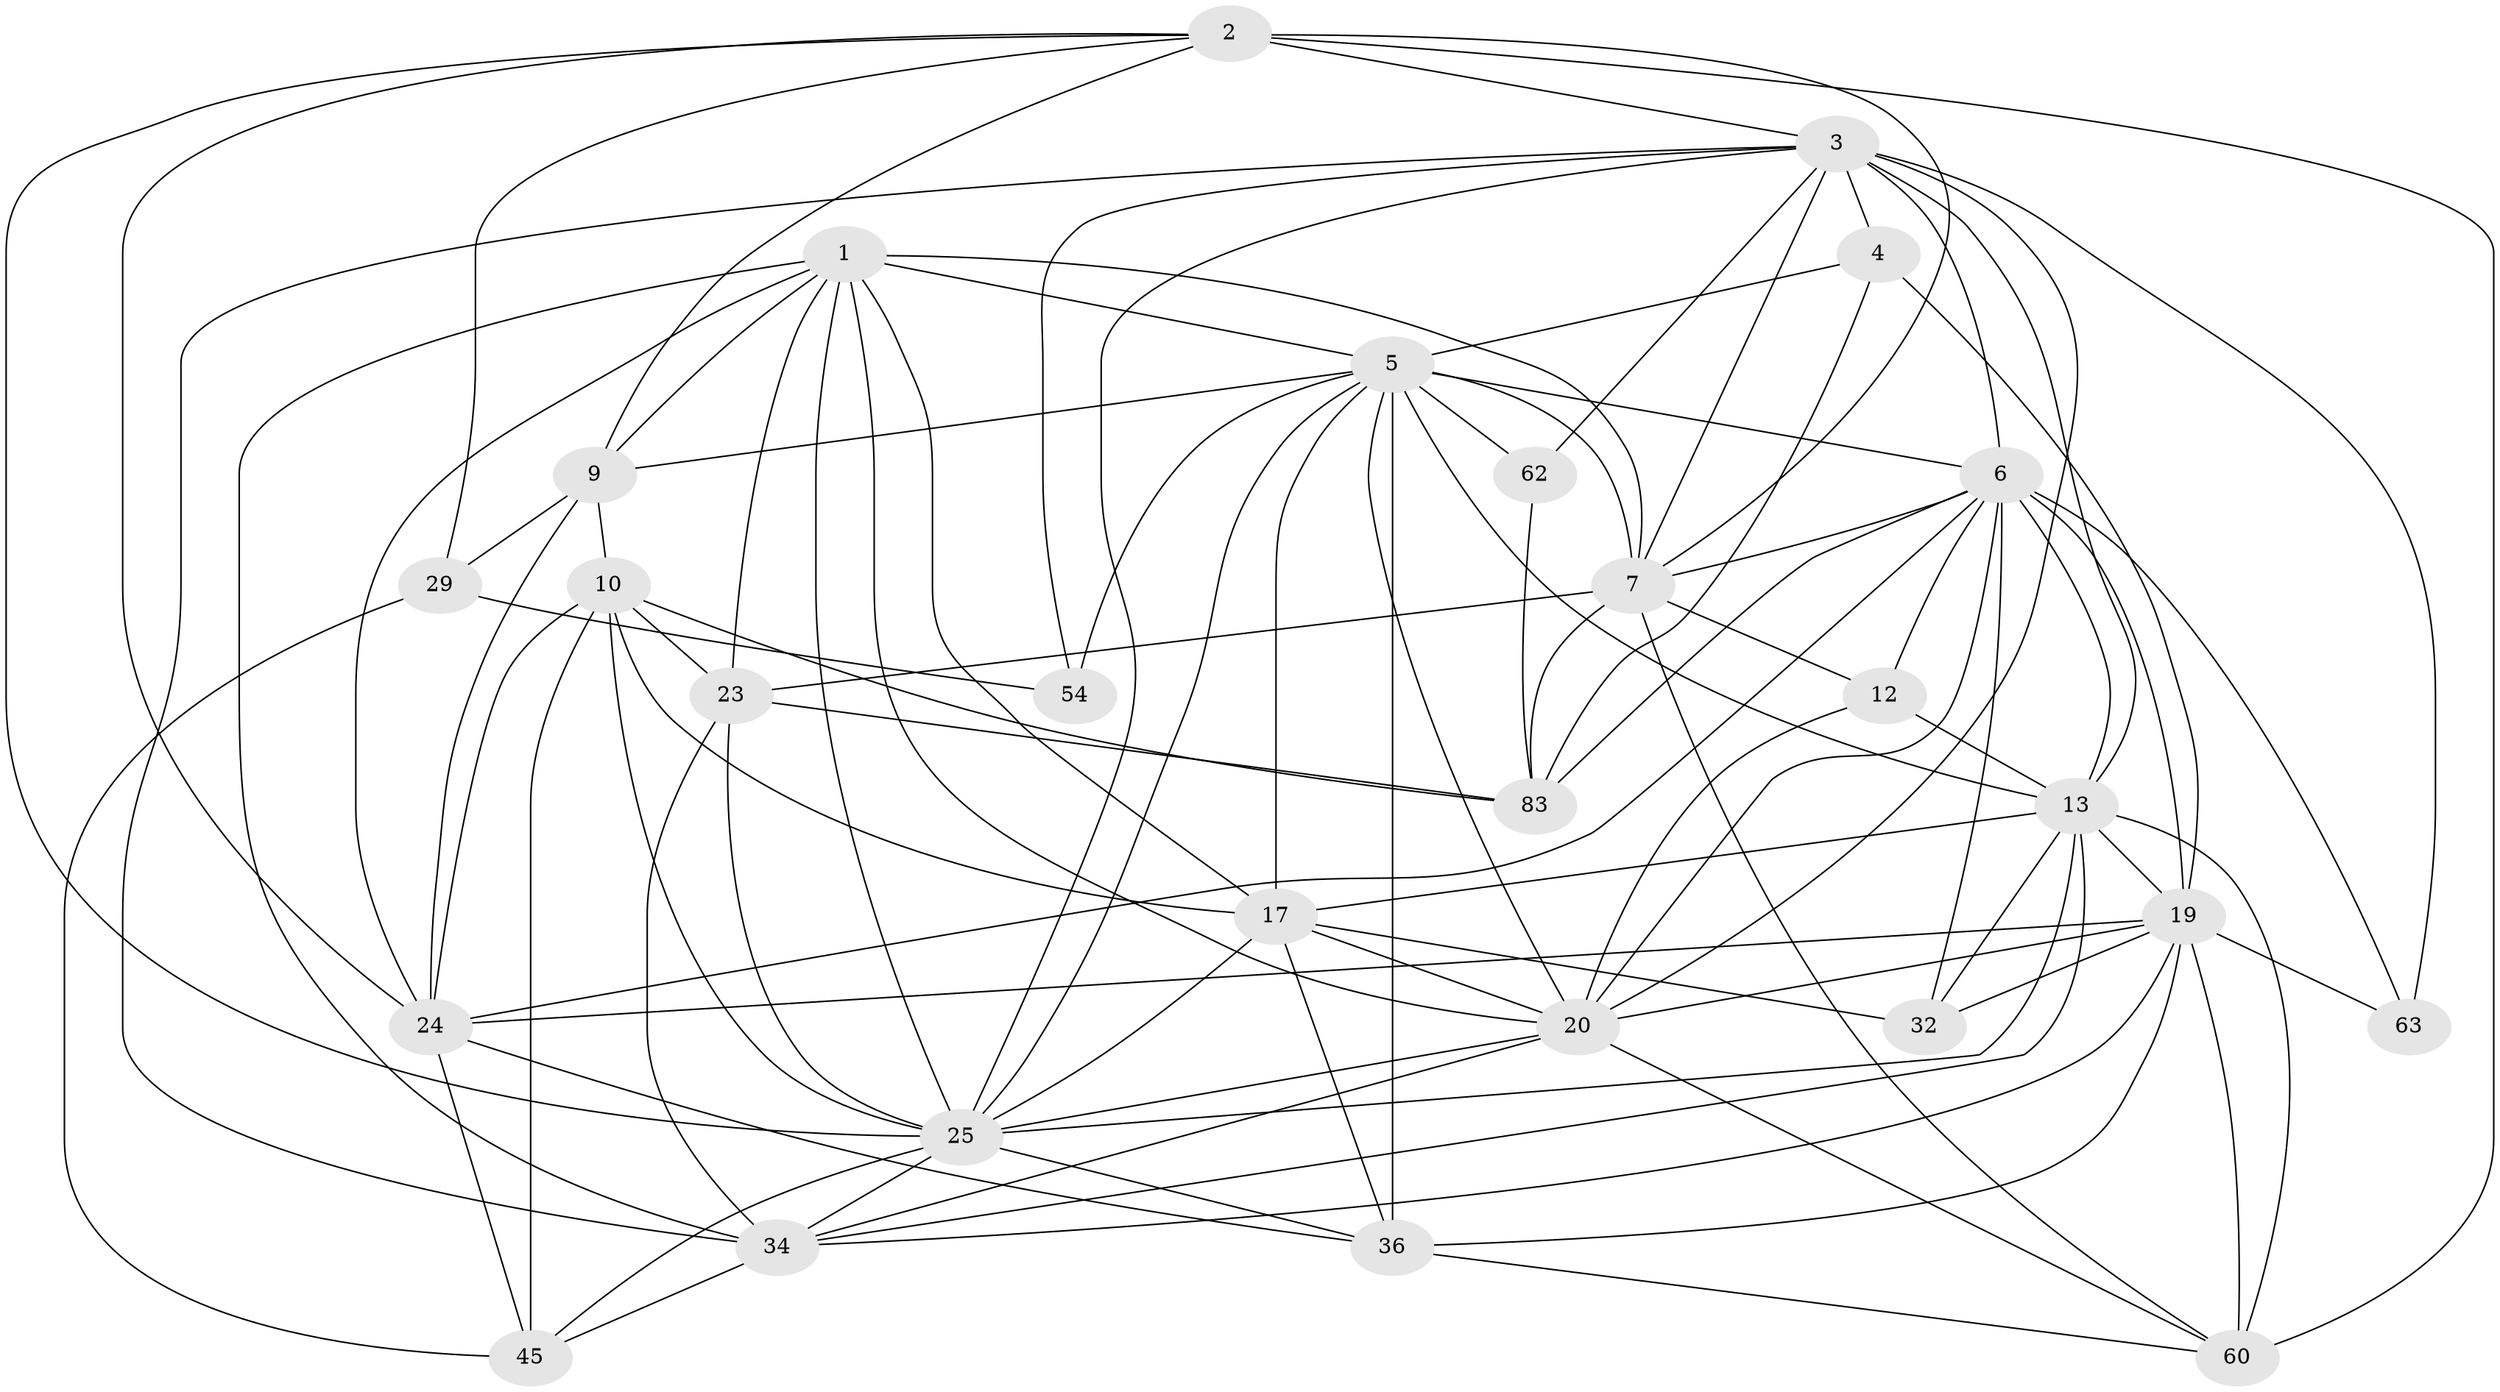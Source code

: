 // original degree distribution, {4: 1.0}
// Generated by graph-tools (version 1.1) at 2025/20/03/04/25 18:20:39]
// undirected, 27 vertices, 96 edges
graph export_dot {
graph [start="1"]
  node [color=gray90,style=filled];
  1 [super="+84+67+55"];
  2 [super="+8+35"];
  3 [super="+44+33+26+18"];
  4 [super="+27"];
  5 [super="+53+92+21"];
  6 [super="+22+11"];
  7 [super="+57+66+81+58"];
  9 [super="+15"];
  10 [super="+46+31"];
  12;
  13 [super="+14+76"];
  17 [super="+48+39"];
  19 [super="+49+73+50"];
  20 [super="+78+40"];
  23 [super="+93"];
  24 [super="+37+41"];
  25 [super="+38+47+79+75"];
  29;
  32 [super="+68"];
  34 [super="+56+61"];
  36 [super="+65+88"];
  45 [super="+51"];
  54;
  60 [super="+72"];
  62;
  63;
  83 [super="+86"];
  1 -- 34 [weight=2];
  1 -- 5;
  1 -- 7 [weight=3];
  1 -- 23;
  1 -- 24;
  1 -- 9;
  1 -- 25;
  1 -- 20;
  1 -- 17;
  2 -- 9 [weight=2];
  2 -- 3;
  2 -- 24;
  2 -- 29;
  2 -- 7 [weight=3];
  2 -- 60;
  2 -- 25;
  3 -- 54 [weight=2];
  3 -- 4 [weight=2];
  3 -- 25;
  3 -- 62 [weight=2];
  3 -- 63 [weight=2];
  3 -- 13;
  3 -- 6 [weight=2];
  3 -- 20;
  3 -- 7;
  3 -- 34;
  4 -- 19;
  4 -- 5 [weight=2];
  4 -- 83;
  5 -- 20;
  5 -- 9 [weight=2];
  5 -- 25;
  5 -- 36 [weight=2];
  5 -- 13;
  5 -- 17;
  5 -- 54;
  5 -- 62;
  5 -- 6 [weight=2];
  5 -- 7;
  6 -- 7 [weight=2];
  6 -- 32 [weight=3];
  6 -- 19;
  6 -- 63;
  6 -- 12;
  6 -- 13;
  6 -- 83;
  6 -- 20;
  6 -- 24;
  7 -- 23;
  7 -- 60;
  7 -- 83;
  7 -- 12;
  9 -- 29;
  9 -- 10;
  9 -- 24;
  10 -- 45 [weight=2];
  10 -- 24;
  10 -- 23;
  10 -- 83;
  10 -- 25;
  10 -- 17;
  12 -- 13;
  12 -- 20;
  13 -- 19;
  13 -- 25;
  13 -- 17;
  13 -- 60;
  13 -- 34;
  13 -- 32;
  17 -- 20;
  17 -- 32;
  17 -- 36;
  17 -- 25;
  19 -- 36 [weight=2];
  19 -- 32;
  19 -- 34 [weight=2];
  19 -- 60;
  19 -- 63;
  19 -- 20;
  19 -- 24;
  20 -- 60;
  20 -- 34;
  20 -- 25;
  23 -- 83;
  23 -- 34;
  23 -- 25;
  24 -- 45;
  24 -- 36;
  25 -- 45;
  25 -- 36;
  25 -- 34;
  29 -- 54;
  29 -- 45;
  34 -- 45;
  36 -- 60;
  62 -- 83;
}
